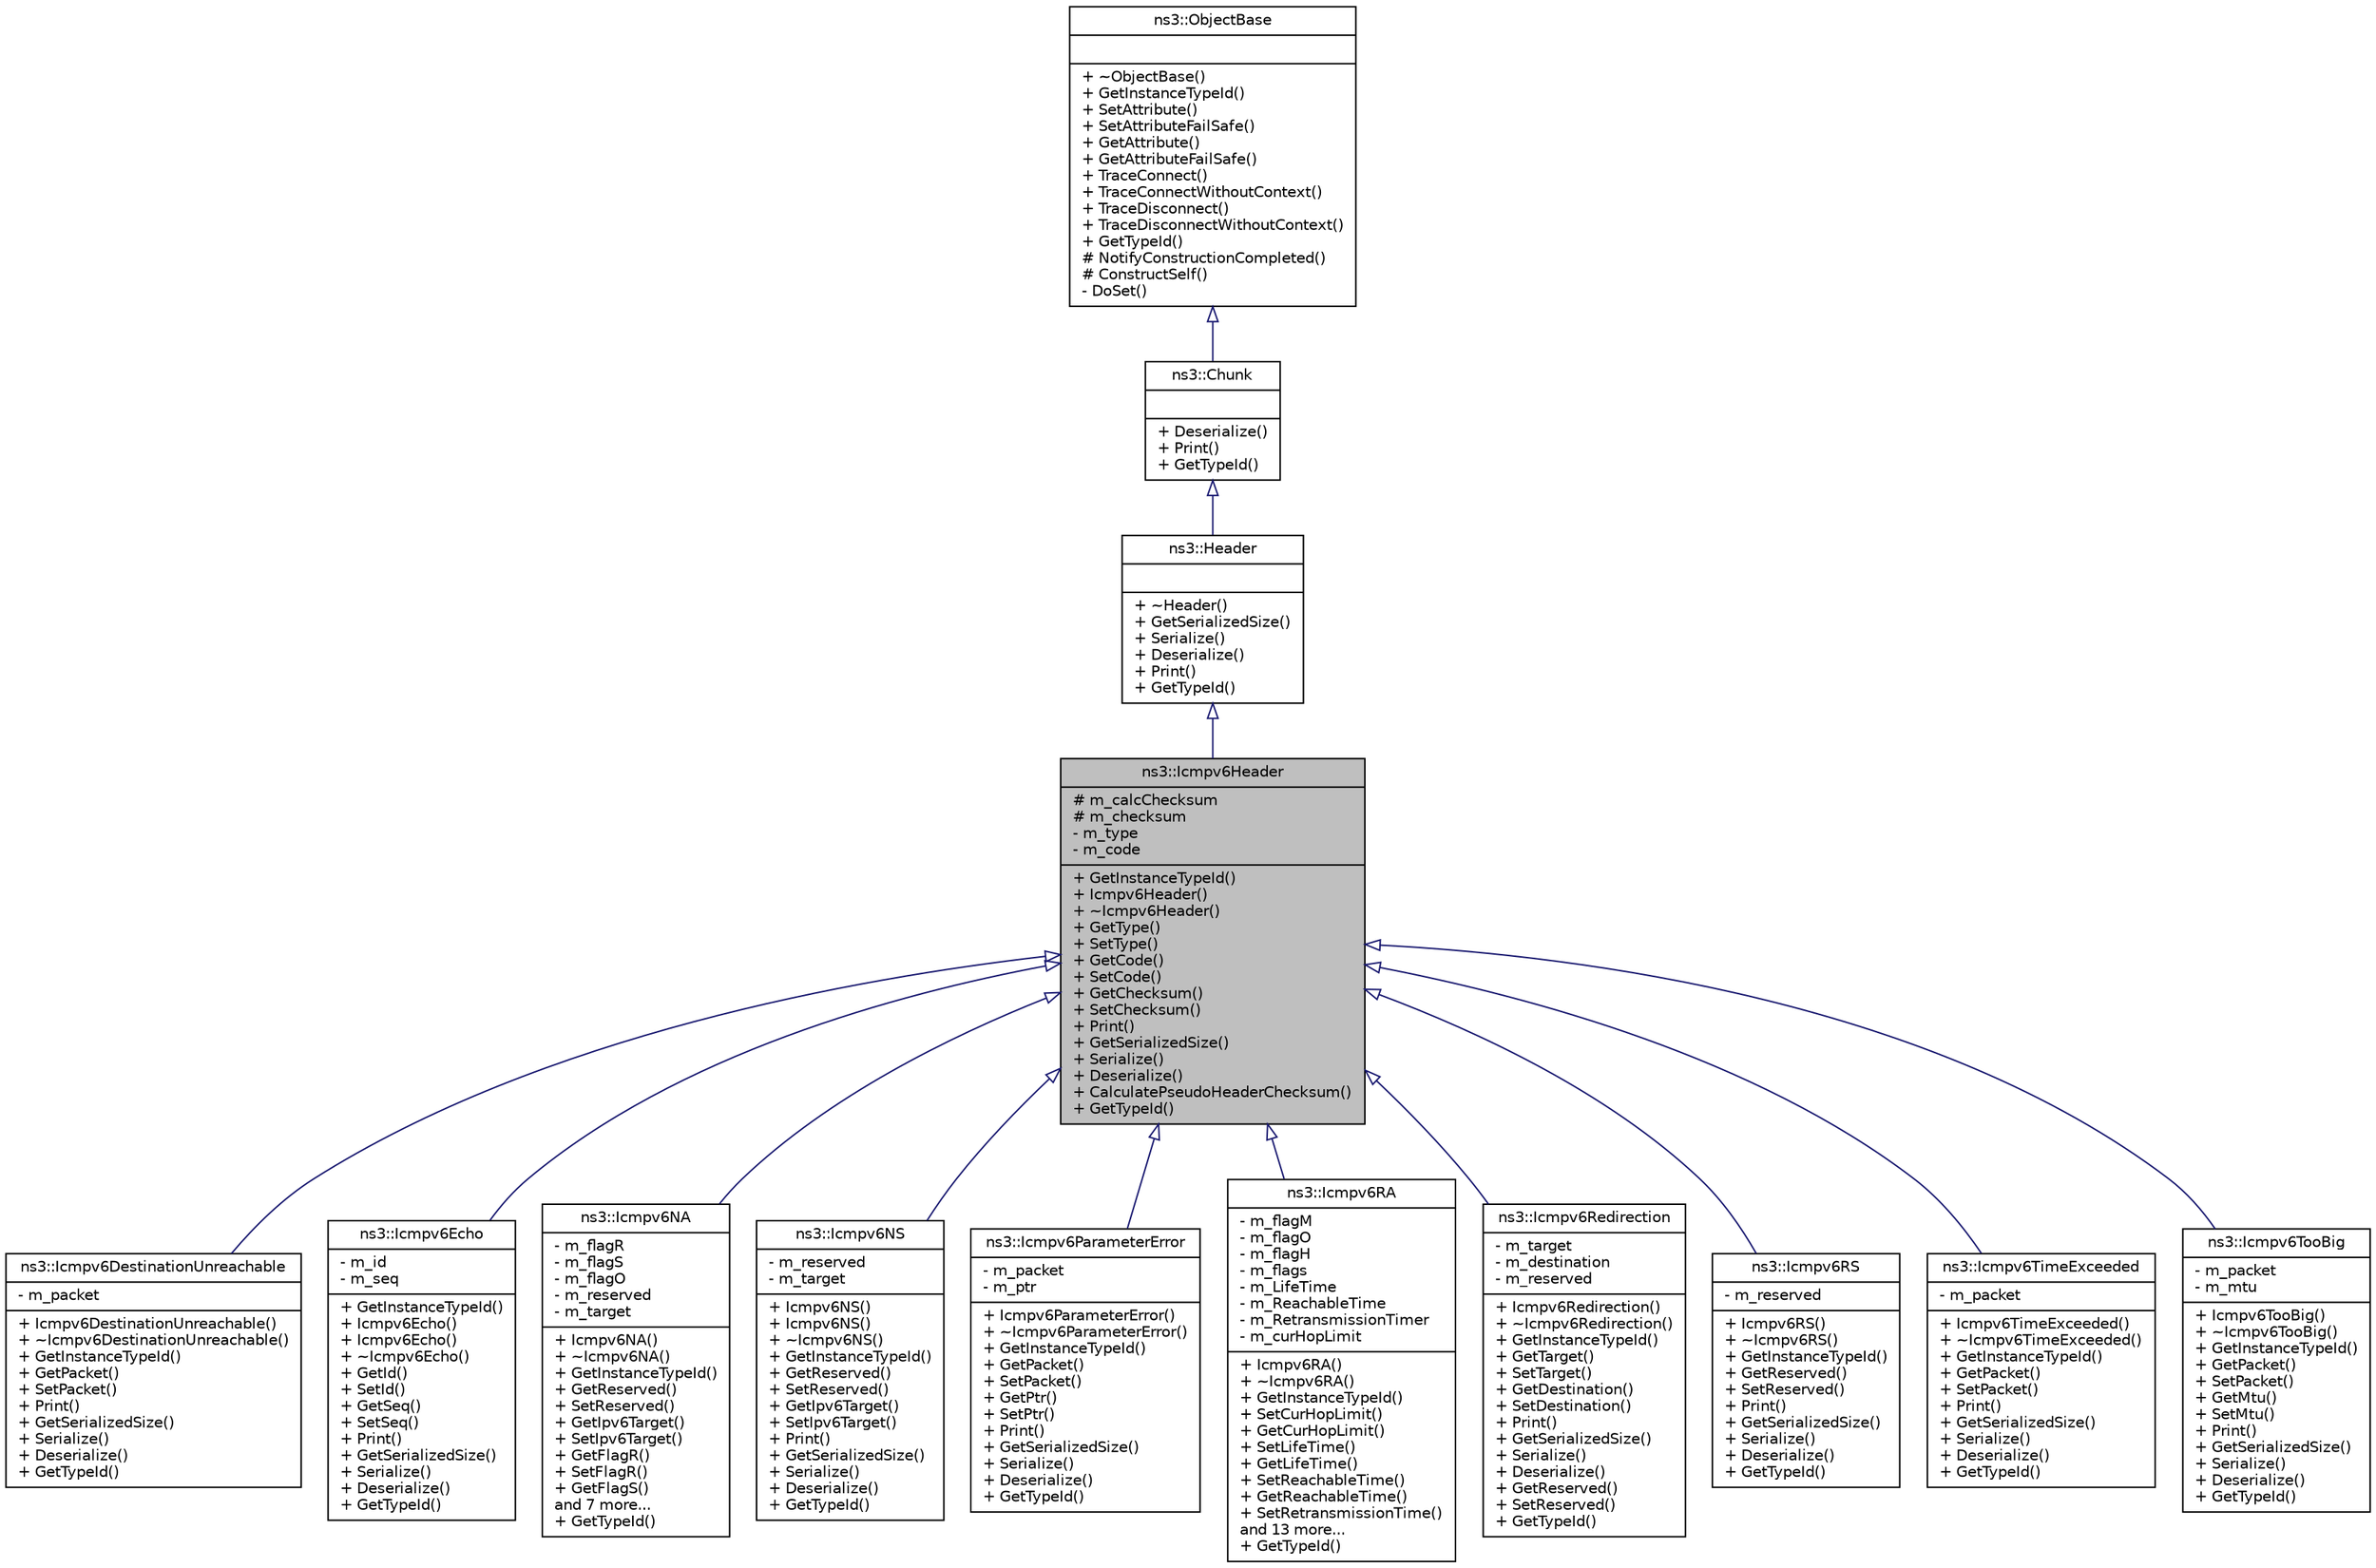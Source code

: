 digraph "ns3::Icmpv6Header"
{
  edge [fontname="Helvetica",fontsize="10",labelfontname="Helvetica",labelfontsize="10"];
  node [fontname="Helvetica",fontsize="10",shape=record];
  Node1 [label="{ns3::Icmpv6Header\n|# m_calcChecksum\l# m_checksum\l- m_type\l- m_code\l|+ GetInstanceTypeId()\l+ Icmpv6Header()\l+ ~Icmpv6Header()\l+ GetType()\l+ SetType()\l+ GetCode()\l+ SetCode()\l+ GetChecksum()\l+ SetChecksum()\l+ Print()\l+ GetSerializedSize()\l+ Serialize()\l+ Deserialize()\l+ CalculatePseudoHeaderChecksum()\l+ GetTypeId()\l}",height=0.2,width=0.4,color="black", fillcolor="grey75", style="filled", fontcolor="black"];
  Node2 -> Node1 [dir="back",color="midnightblue",fontsize="10",style="solid",arrowtail="onormal"];
  Node2 [label="{ns3::Header\n||+ ~Header()\l+ GetSerializedSize()\l+ Serialize()\l+ Deserialize()\l+ Print()\l+ GetTypeId()\l}",height=0.2,width=0.4,color="black", fillcolor="white", style="filled",URL="$d6/dae/classns3_1_1Header.html",tooltip="Protocol header serialization and deserialization. "];
  Node3 -> Node2 [dir="back",color="midnightblue",fontsize="10",style="solid",arrowtail="onormal"];
  Node3 [label="{ns3::Chunk\n||+ Deserialize()\l+ Print()\l+ GetTypeId()\l}",height=0.2,width=0.4,color="black", fillcolor="white", style="filled",URL="$d7/d9b/classns3_1_1Chunk.html",tooltip="abstract base class for ns3::Header and ns3::Trailer "];
  Node4 -> Node3 [dir="back",color="midnightblue",fontsize="10",style="solid",arrowtail="onormal"];
  Node4 [label="{ns3::ObjectBase\n||+ ~ObjectBase()\l+ GetInstanceTypeId()\l+ SetAttribute()\l+ SetAttributeFailSafe()\l+ GetAttribute()\l+ GetAttributeFailSafe()\l+ TraceConnect()\l+ TraceConnectWithoutContext()\l+ TraceDisconnect()\l+ TraceDisconnectWithoutContext()\l+ GetTypeId()\l# NotifyConstructionCompleted()\l# ConstructSelf()\l- DoSet()\l}",height=0.2,width=0.4,color="black", fillcolor="white", style="filled",URL="$d2/dac/classns3_1_1ObjectBase.html",tooltip="Anchor the ns-3 type and attribute system. "];
  Node1 -> Node5 [dir="back",color="midnightblue",fontsize="10",style="solid",arrowtail="onormal"];
  Node5 [label="{ns3::Icmpv6DestinationUnreachable\n|- m_packet\l|+ Icmpv6DestinationUnreachable()\l+ ~Icmpv6DestinationUnreachable()\l+ GetInstanceTypeId()\l+ GetPacket()\l+ SetPacket()\l+ Print()\l+ GetSerializedSize()\l+ Serialize()\l+ Deserialize()\l+ GetTypeId()\l}",height=0.2,width=0.4,color="black", fillcolor="white", style="filled",URL="$d1/deb/classns3_1_1Icmpv6DestinationUnreachable.html",tooltip="ICMPv6 Error Destination Unreachable header. "];
  Node1 -> Node6 [dir="back",color="midnightblue",fontsize="10",style="solid",arrowtail="onormal"];
  Node6 [label="{ns3::Icmpv6Echo\n|- m_id\l- m_seq\l|+ GetInstanceTypeId()\l+ Icmpv6Echo()\l+ Icmpv6Echo()\l+ ~Icmpv6Echo()\l+ GetId()\l+ SetId()\l+ GetSeq()\l+ SetSeq()\l+ Print()\l+ GetSerializedSize()\l+ Serialize()\l+ Deserialize()\l+ GetTypeId()\l}",height=0.2,width=0.4,color="black", fillcolor="white", style="filled",URL="$d6/d5b/classns3_1_1Icmpv6Echo.html",tooltip="ICMPv6 Echo message. "];
  Node1 -> Node7 [dir="back",color="midnightblue",fontsize="10",style="solid",arrowtail="onormal"];
  Node7 [label="{ns3::Icmpv6NA\n|- m_flagR\l- m_flagS\l- m_flagO\l- m_reserved\l- m_target\l|+ Icmpv6NA()\l+ ~Icmpv6NA()\l+ GetInstanceTypeId()\l+ GetReserved()\l+ SetReserved()\l+ GetIpv6Target()\l+ SetIpv6Target()\l+ GetFlagR()\l+ SetFlagR()\l+ GetFlagS()\land 7 more...\l+ GetTypeId()\l}",height=0.2,width=0.4,color="black", fillcolor="white", style="filled",URL="$d2/de8/classns3_1_1Icmpv6NA.html",tooltip="ICMPv6 Neighbor Advertisement header. "];
  Node1 -> Node8 [dir="back",color="midnightblue",fontsize="10",style="solid",arrowtail="onormal"];
  Node8 [label="{ns3::Icmpv6NS\n|- m_reserved\l- m_target\l|+ Icmpv6NS()\l+ Icmpv6NS()\l+ ~Icmpv6NS()\l+ GetInstanceTypeId()\l+ GetReserved()\l+ SetReserved()\l+ GetIpv6Target()\l+ SetIpv6Target()\l+ Print()\l+ GetSerializedSize()\l+ Serialize()\l+ Deserialize()\l+ GetTypeId()\l}",height=0.2,width=0.4,color="black", fillcolor="white", style="filled",URL="$d7/da5/classns3_1_1Icmpv6NS.html",tooltip="ICMPv6 Neighbor Solicitation header. "];
  Node1 -> Node9 [dir="back",color="midnightblue",fontsize="10",style="solid",arrowtail="onormal"];
  Node9 [label="{ns3::Icmpv6ParameterError\n|- m_packet\l- m_ptr\l|+ Icmpv6ParameterError()\l+ ~Icmpv6ParameterError()\l+ GetInstanceTypeId()\l+ GetPacket()\l+ SetPacket()\l+ GetPtr()\l+ SetPtr()\l+ Print()\l+ GetSerializedSize()\l+ Serialize()\l+ Deserialize()\l+ GetTypeId()\l}",height=0.2,width=0.4,color="black", fillcolor="white", style="filled",URL="$d8/dd7/classns3_1_1Icmpv6ParameterError.html",tooltip="ICMPv6 Error Parameter Error header. "];
  Node1 -> Node10 [dir="back",color="midnightblue",fontsize="10",style="solid",arrowtail="onormal"];
  Node10 [label="{ns3::Icmpv6RA\n|- m_flagM\l- m_flagO\l- m_flagH\l- m_flags\l- m_LifeTime\l- m_ReachableTime\l- m_RetransmissionTimer\l- m_curHopLimit\l|+ Icmpv6RA()\l+ ~Icmpv6RA()\l+ GetInstanceTypeId()\l+ SetCurHopLimit()\l+ GetCurHopLimit()\l+ SetLifeTime()\l+ GetLifeTime()\l+ SetReachableTime()\l+ GetReachableTime()\l+ SetRetransmissionTime()\land 13 more...\l+ GetTypeId()\l}",height=0.2,width=0.4,color="black", fillcolor="white", style="filled",URL="$da/d73/classns3_1_1Icmpv6RA.html",tooltip="ICMPv6 Router Advertisement header. "];
  Node1 -> Node11 [dir="back",color="midnightblue",fontsize="10",style="solid",arrowtail="onormal"];
  Node11 [label="{ns3::Icmpv6Redirection\n|- m_target\l- m_destination\l- m_reserved\l|+ Icmpv6Redirection()\l+ ~Icmpv6Redirection()\l+ GetInstanceTypeId()\l+ GetTarget()\l+ SetTarget()\l+ GetDestination()\l+ SetDestination()\l+ Print()\l+ GetSerializedSize()\l+ Serialize()\l+ Deserialize()\l+ GetReserved()\l+ SetReserved()\l+ GetTypeId()\l}",height=0.2,width=0.4,color="black", fillcolor="white", style="filled",URL="$de/da3/classns3_1_1Icmpv6Redirection.html",tooltip="ICMPv6 Redirection header. "];
  Node1 -> Node12 [dir="back",color="midnightblue",fontsize="10",style="solid",arrowtail="onormal"];
  Node12 [label="{ns3::Icmpv6RS\n|- m_reserved\l|+ Icmpv6RS()\l+ ~Icmpv6RS()\l+ GetInstanceTypeId()\l+ GetReserved()\l+ SetReserved()\l+ Print()\l+ GetSerializedSize()\l+ Serialize()\l+ Deserialize()\l+ GetTypeId()\l}",height=0.2,width=0.4,color="black", fillcolor="white", style="filled",URL="$da/d2f/classns3_1_1Icmpv6RS.html",tooltip="ICMPv6 Router Solicitation header. "];
  Node1 -> Node13 [dir="back",color="midnightblue",fontsize="10",style="solid",arrowtail="onormal"];
  Node13 [label="{ns3::Icmpv6TimeExceeded\n|- m_packet\l|+ Icmpv6TimeExceeded()\l+ ~Icmpv6TimeExceeded()\l+ GetInstanceTypeId()\l+ GetPacket()\l+ SetPacket()\l+ Print()\l+ GetSerializedSize()\l+ Serialize()\l+ Deserialize()\l+ GetTypeId()\l}",height=0.2,width=0.4,color="black", fillcolor="white", style="filled",URL="$d5/db1/classns3_1_1Icmpv6TimeExceeded.html",tooltip="ICMPv6 Error Time Exceeded header. "];
  Node1 -> Node14 [dir="back",color="midnightblue",fontsize="10",style="solid",arrowtail="onormal"];
  Node14 [label="{ns3::Icmpv6TooBig\n|- m_packet\l- m_mtu\l|+ Icmpv6TooBig()\l+ ~Icmpv6TooBig()\l+ GetInstanceTypeId()\l+ GetPacket()\l+ SetPacket()\l+ GetMtu()\l+ SetMtu()\l+ Print()\l+ GetSerializedSize()\l+ Serialize()\l+ Deserialize()\l+ GetTypeId()\l}",height=0.2,width=0.4,color="black", fillcolor="white", style="filled",URL="$d3/d1b/classns3_1_1Icmpv6TooBig.html",tooltip="ICMPv6 Error Too Big header. "];
}
